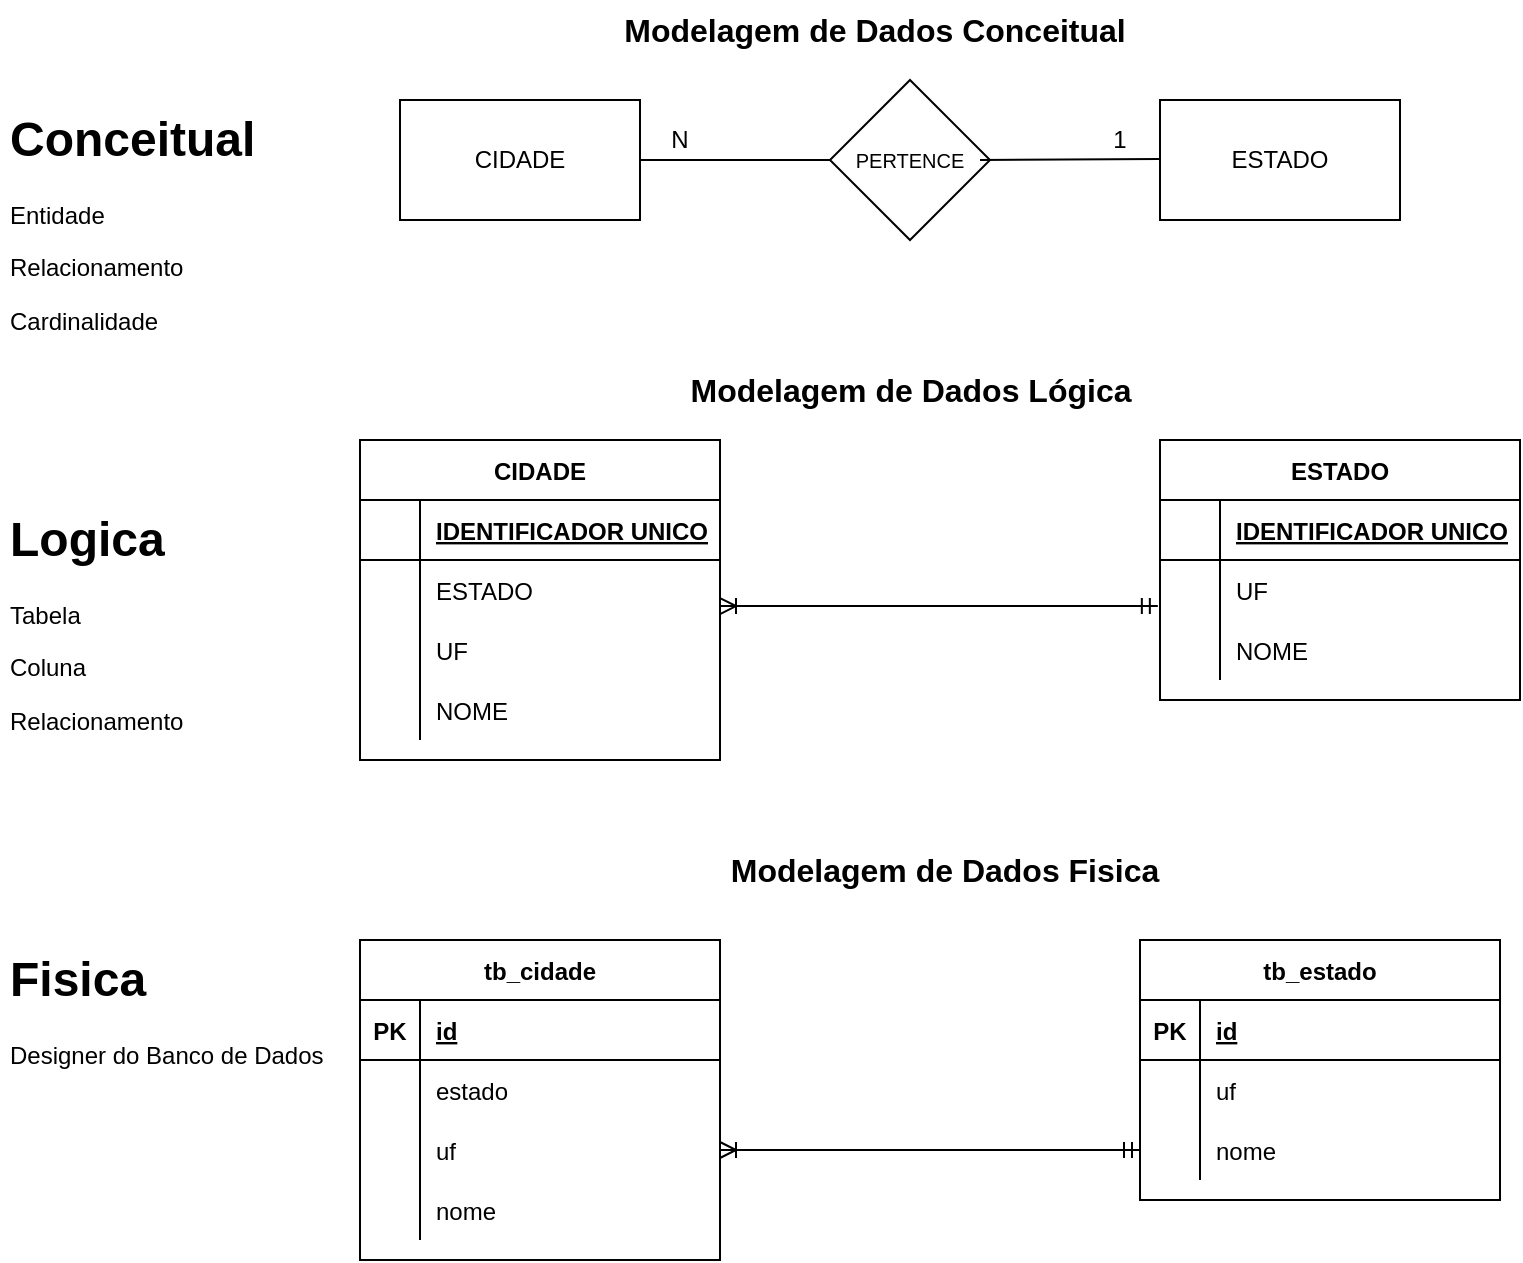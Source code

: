 <mxfile version="16.6.1" type="google"><diagram id="S7LbzGMZ92mY5QWiVut3" name="Page-1"><mxGraphModel dx="2062" dy="804" grid="1" gridSize="10" guides="1" tooltips="1" connect="1" arrows="1" fold="1" page="1" pageScale="1" pageWidth="850" pageHeight="1100" math="0" shadow="0"><root><mxCell id="0"/><mxCell id="1" parent="0"/><mxCell id="Nl35P5R4_2IMoa9jTBfk-1" value="&lt;b&gt;&lt;font style=&quot;font-size: 16px&quot;&gt;Modelagem de Dados Conceitual&lt;/font&gt;&lt;/b&gt;" style="text;html=1;strokeColor=none;fillColor=none;align=center;verticalAlign=middle;whiteSpace=wrap;rounded=0;" parent="1" vertex="1"><mxGeometry x="305" y="70" width="285" height="30" as="geometry"/></mxCell><mxCell id="Nl35P5R4_2IMoa9jTBfk-2" value="&lt;h1&gt;Conceitual&lt;/h1&gt;&lt;p&gt;Entidade&lt;/p&gt;&lt;p&gt;Relacionamento&lt;/p&gt;&lt;p&gt;Cardinalidade&lt;/p&gt;" style="text;html=1;strokeColor=none;fillColor=none;spacing=5;spacingTop=-20;whiteSpace=wrap;overflow=hidden;rounded=0;" parent="1" vertex="1"><mxGeometry x="10" y="120" width="180" height="120" as="geometry"/></mxCell><mxCell id="Nl35P5R4_2IMoa9jTBfk-3" value="CIDADE" style="rounded=0;whiteSpace=wrap;html=1;" parent="1" vertex="1"><mxGeometry x="210" y="120" width="120" height="60" as="geometry"/></mxCell><mxCell id="Nl35P5R4_2IMoa9jTBfk-4" value="ESTADO" style="rounded=0;whiteSpace=wrap;html=1;" parent="1" vertex="1"><mxGeometry x="590" y="120" width="120" height="60" as="geometry"/></mxCell><mxCell id="Nl35P5R4_2IMoa9jTBfk-5" value="&lt;font style=&quot;font-size: 10px&quot;&gt;PERTENCE&lt;/font&gt;" style="rhombus;whiteSpace=wrap;html=1;" parent="1" vertex="1"><mxGeometry x="425" y="110" width="80" height="80" as="geometry"/></mxCell><mxCell id="Nl35P5R4_2IMoa9jTBfk-6" value="" style="endArrow=none;html=1;exitX=1;exitY=0.5;exitDx=0;exitDy=0;entryX=0;entryY=0.5;entryDx=0;entryDy=0;" parent="1" source="Nl35P5R4_2IMoa9jTBfk-3" target="Nl35P5R4_2IMoa9jTBfk-5" edge="1"><mxGeometry width="50" height="50" relative="1" as="geometry"><mxPoint x="400" y="200" as="sourcePoint"/><mxPoint x="420" y="150" as="targetPoint"/></mxGeometry></mxCell><mxCell id="Nl35P5R4_2IMoa9jTBfk-7" value="" style="endArrow=none;html=1;entryX=0;entryY=0.5;entryDx=0;entryDy=0;" parent="1" edge="1"><mxGeometry width="50" height="50" relative="1" as="geometry"><mxPoint x="500" y="150" as="sourcePoint"/><mxPoint x="590" y="149.5" as="targetPoint"/></mxGeometry></mxCell><mxCell id="Nl35P5R4_2IMoa9jTBfk-8" value="N" style="text;html=1;strokeColor=none;fillColor=none;align=center;verticalAlign=middle;whiteSpace=wrap;rounded=0;" parent="1" vertex="1"><mxGeometry x="330" y="130" width="40" height="20" as="geometry"/></mxCell><mxCell id="Nl35P5R4_2IMoa9jTBfk-9" value="1" style="text;html=1;strokeColor=none;fillColor=none;align=center;verticalAlign=middle;whiteSpace=wrap;rounded=0;" parent="1" vertex="1"><mxGeometry x="550" y="130" width="40" height="20" as="geometry"/></mxCell><mxCell id="Nl35P5R4_2IMoa9jTBfk-10" value="&lt;b&gt;&lt;font style=&quot;font-size: 16px&quot;&gt;Modelagem de Dados Lógica&lt;/font&gt;&lt;/b&gt;" style="text;html=1;strokeColor=none;fillColor=none;align=center;verticalAlign=middle;whiteSpace=wrap;rounded=0;" parent="1" vertex="1"><mxGeometry x="322.5" y="250" width="285" height="30" as="geometry"/></mxCell><mxCell id="Nl35P5R4_2IMoa9jTBfk-11" value="&lt;h1&gt;Logica&lt;/h1&gt;&lt;p&gt;Tabela&lt;/p&gt;&lt;p&gt;Coluna&lt;/p&gt;&lt;p&gt;Relacionamento&lt;/p&gt;" style="text;html=1;strokeColor=none;fillColor=none;spacing=5;spacingTop=-20;whiteSpace=wrap;overflow=hidden;rounded=0;" parent="1" vertex="1"><mxGeometry x="10" y="320" width="180" height="120" as="geometry"/></mxCell><mxCell id="Nl35P5R4_2IMoa9jTBfk-12" value="CIDADE" style="shape=table;startSize=30;container=1;collapsible=1;childLayout=tableLayout;fixedRows=1;rowLines=0;fontStyle=1;align=center;resizeLast=1;" parent="1" vertex="1"><mxGeometry x="190" y="290" width="180" height="160" as="geometry"/></mxCell><mxCell id="Nl35P5R4_2IMoa9jTBfk-13" value="" style="shape=partialRectangle;collapsible=0;dropTarget=0;pointerEvents=0;fillColor=none;top=0;left=0;bottom=1;right=0;points=[[0,0.5],[1,0.5]];portConstraint=eastwest;" parent="Nl35P5R4_2IMoa9jTBfk-12" vertex="1"><mxGeometry y="30" width="180" height="30" as="geometry"/></mxCell><mxCell id="Nl35P5R4_2IMoa9jTBfk-14" value="" style="shape=partialRectangle;connectable=0;fillColor=none;top=0;left=0;bottom=0;right=0;fontStyle=1;overflow=hidden;" parent="Nl35P5R4_2IMoa9jTBfk-13" vertex="1"><mxGeometry width="30" height="30" as="geometry"><mxRectangle width="30" height="30" as="alternateBounds"/></mxGeometry></mxCell><mxCell id="Nl35P5R4_2IMoa9jTBfk-15" value="IDENTIFICADOR UNICO" style="shape=partialRectangle;connectable=0;fillColor=none;top=0;left=0;bottom=0;right=0;align=left;spacingLeft=6;fontStyle=5;overflow=hidden;" parent="Nl35P5R4_2IMoa9jTBfk-13" vertex="1"><mxGeometry x="30" width="150" height="30" as="geometry"><mxRectangle width="150" height="30" as="alternateBounds"/></mxGeometry></mxCell><mxCell id="Nl35P5R4_2IMoa9jTBfk-16" value="" style="shape=partialRectangle;collapsible=0;dropTarget=0;pointerEvents=0;fillColor=none;top=0;left=0;bottom=0;right=0;points=[[0,0.5],[1,0.5]];portConstraint=eastwest;" parent="Nl35P5R4_2IMoa9jTBfk-12" vertex="1"><mxGeometry y="60" width="180" height="30" as="geometry"/></mxCell><mxCell id="Nl35P5R4_2IMoa9jTBfk-17" value="" style="shape=partialRectangle;connectable=0;fillColor=none;top=0;left=0;bottom=0;right=0;editable=1;overflow=hidden;" parent="Nl35P5R4_2IMoa9jTBfk-16" vertex="1"><mxGeometry width="30" height="30" as="geometry"><mxRectangle width="30" height="30" as="alternateBounds"/></mxGeometry></mxCell><mxCell id="Nl35P5R4_2IMoa9jTBfk-18" value="ESTADO" style="shape=partialRectangle;connectable=0;fillColor=none;top=0;left=0;bottom=0;right=0;align=left;spacingLeft=6;overflow=hidden;" parent="Nl35P5R4_2IMoa9jTBfk-16" vertex="1"><mxGeometry x="30" width="150" height="30" as="geometry"><mxRectangle width="150" height="30" as="alternateBounds"/></mxGeometry></mxCell><mxCell id="Nl35P5R4_2IMoa9jTBfk-19" value="" style="shape=partialRectangle;collapsible=0;dropTarget=0;pointerEvents=0;fillColor=none;top=0;left=0;bottom=0;right=0;points=[[0,0.5],[1,0.5]];portConstraint=eastwest;" parent="Nl35P5R4_2IMoa9jTBfk-12" vertex="1"><mxGeometry y="90" width="180" height="30" as="geometry"/></mxCell><mxCell id="Nl35P5R4_2IMoa9jTBfk-20" value="" style="shape=partialRectangle;connectable=0;fillColor=none;top=0;left=0;bottom=0;right=0;editable=1;overflow=hidden;" parent="Nl35P5R4_2IMoa9jTBfk-19" vertex="1"><mxGeometry width="30" height="30" as="geometry"><mxRectangle width="30" height="30" as="alternateBounds"/></mxGeometry></mxCell><mxCell id="Nl35P5R4_2IMoa9jTBfk-21" value="UF" style="shape=partialRectangle;connectable=0;fillColor=none;top=0;left=0;bottom=0;right=0;align=left;spacingLeft=6;overflow=hidden;" parent="Nl35P5R4_2IMoa9jTBfk-19" vertex="1"><mxGeometry x="30" width="150" height="30" as="geometry"><mxRectangle width="150" height="30" as="alternateBounds"/></mxGeometry></mxCell><mxCell id="Nl35P5R4_2IMoa9jTBfk-22" value="" style="shape=partialRectangle;collapsible=0;dropTarget=0;pointerEvents=0;fillColor=none;top=0;left=0;bottom=0;right=0;points=[[0,0.5],[1,0.5]];portConstraint=eastwest;" parent="Nl35P5R4_2IMoa9jTBfk-12" vertex="1"><mxGeometry y="120" width="180" height="30" as="geometry"/></mxCell><mxCell id="Nl35P5R4_2IMoa9jTBfk-23" value="" style="shape=partialRectangle;connectable=0;fillColor=none;top=0;left=0;bottom=0;right=0;editable=1;overflow=hidden;" parent="Nl35P5R4_2IMoa9jTBfk-22" vertex="1"><mxGeometry width="30" height="30" as="geometry"><mxRectangle width="30" height="30" as="alternateBounds"/></mxGeometry></mxCell><mxCell id="Nl35P5R4_2IMoa9jTBfk-24" value="NOME" style="shape=partialRectangle;connectable=0;fillColor=none;top=0;left=0;bottom=0;right=0;align=left;spacingLeft=6;overflow=hidden;" parent="Nl35P5R4_2IMoa9jTBfk-22" vertex="1"><mxGeometry x="30" width="150" height="30" as="geometry"><mxRectangle width="150" height="30" as="alternateBounds"/></mxGeometry></mxCell><mxCell id="Nl35P5R4_2IMoa9jTBfk-25" value="ESTADO" style="shape=table;startSize=30;container=1;collapsible=1;childLayout=tableLayout;fixedRows=1;rowLines=0;fontStyle=1;align=center;resizeLast=1;" parent="1" vertex="1"><mxGeometry x="590" y="290" width="180" height="130" as="geometry"/></mxCell><mxCell id="Nl35P5R4_2IMoa9jTBfk-26" value="" style="shape=partialRectangle;collapsible=0;dropTarget=0;pointerEvents=0;fillColor=none;top=0;left=0;bottom=1;right=0;points=[[0,0.5],[1,0.5]];portConstraint=eastwest;" parent="Nl35P5R4_2IMoa9jTBfk-25" vertex="1"><mxGeometry y="30" width="180" height="30" as="geometry"/></mxCell><mxCell id="Nl35P5R4_2IMoa9jTBfk-27" value="" style="shape=partialRectangle;connectable=0;fillColor=none;top=0;left=0;bottom=0;right=0;fontStyle=1;overflow=hidden;" parent="Nl35P5R4_2IMoa9jTBfk-26" vertex="1"><mxGeometry width="30" height="30" as="geometry"><mxRectangle width="30" height="30" as="alternateBounds"/></mxGeometry></mxCell><mxCell id="Nl35P5R4_2IMoa9jTBfk-28" value="IDENTIFICADOR UNICO" style="shape=partialRectangle;connectable=0;fillColor=none;top=0;left=0;bottom=0;right=0;align=left;spacingLeft=6;fontStyle=5;overflow=hidden;" parent="Nl35P5R4_2IMoa9jTBfk-26" vertex="1"><mxGeometry x="30" width="150" height="30" as="geometry"><mxRectangle width="150" height="30" as="alternateBounds"/></mxGeometry></mxCell><mxCell id="Nl35P5R4_2IMoa9jTBfk-29" value="" style="shape=partialRectangle;collapsible=0;dropTarget=0;pointerEvents=0;fillColor=none;top=0;left=0;bottom=0;right=0;points=[[0,0.5],[1,0.5]];portConstraint=eastwest;" parent="Nl35P5R4_2IMoa9jTBfk-25" vertex="1"><mxGeometry y="60" width="180" height="30" as="geometry"/></mxCell><mxCell id="Nl35P5R4_2IMoa9jTBfk-30" value="" style="shape=partialRectangle;connectable=0;fillColor=none;top=0;left=0;bottom=0;right=0;editable=1;overflow=hidden;" parent="Nl35P5R4_2IMoa9jTBfk-29" vertex="1"><mxGeometry width="30" height="30" as="geometry"><mxRectangle width="30" height="30" as="alternateBounds"/></mxGeometry></mxCell><mxCell id="Nl35P5R4_2IMoa9jTBfk-31" value="UF" style="shape=partialRectangle;connectable=0;fillColor=none;top=0;left=0;bottom=0;right=0;align=left;spacingLeft=6;overflow=hidden;" parent="Nl35P5R4_2IMoa9jTBfk-29" vertex="1"><mxGeometry x="30" width="150" height="30" as="geometry"><mxRectangle width="150" height="30" as="alternateBounds"/></mxGeometry></mxCell><mxCell id="Nl35P5R4_2IMoa9jTBfk-32" value="" style="shape=partialRectangle;collapsible=0;dropTarget=0;pointerEvents=0;fillColor=none;top=0;left=0;bottom=0;right=0;points=[[0,0.5],[1,0.5]];portConstraint=eastwest;" parent="Nl35P5R4_2IMoa9jTBfk-25" vertex="1"><mxGeometry y="90" width="180" height="30" as="geometry"/></mxCell><mxCell id="Nl35P5R4_2IMoa9jTBfk-33" value="" style="shape=partialRectangle;connectable=0;fillColor=none;top=0;left=0;bottom=0;right=0;editable=1;overflow=hidden;" parent="Nl35P5R4_2IMoa9jTBfk-32" vertex="1"><mxGeometry width="30" height="30" as="geometry"><mxRectangle width="30" height="30" as="alternateBounds"/></mxGeometry></mxCell><mxCell id="Nl35P5R4_2IMoa9jTBfk-34" value="NOME" style="shape=partialRectangle;connectable=0;fillColor=none;top=0;left=0;bottom=0;right=0;align=left;spacingLeft=6;overflow=hidden;" parent="Nl35P5R4_2IMoa9jTBfk-32" vertex="1"><mxGeometry x="30" width="150" height="30" as="geometry"><mxRectangle width="150" height="30" as="alternateBounds"/></mxGeometry></mxCell><mxCell id="Nl35P5R4_2IMoa9jTBfk-35" value="" style="edgeStyle=entityRelationEdgeStyle;fontSize=12;html=1;endArrow=ERoneToMany;startArrow=ERmandOne;entryX=1;entryY=0.767;entryDx=0;entryDy=0;entryPerimeter=0;exitX=-0.006;exitY=0.767;exitDx=0;exitDy=0;exitPerimeter=0;" parent="1" source="Nl35P5R4_2IMoa9jTBfk-29" target="Nl35P5R4_2IMoa9jTBfk-16" edge="1"><mxGeometry width="100" height="100" relative="1" as="geometry"><mxPoint x="580" y="373" as="sourcePoint"/><mxPoint x="450" y="190" as="targetPoint"/></mxGeometry></mxCell><mxCell id="Nl35P5R4_2IMoa9jTBfk-36" value="&lt;b&gt;&lt;font style=&quot;font-size: 16px&quot;&gt;Modelagem de Dados Fisica&lt;/font&gt;&lt;/b&gt;" style="text;html=1;strokeColor=none;fillColor=none;align=center;verticalAlign=middle;whiteSpace=wrap;rounded=0;" parent="1" vertex="1"><mxGeometry x="340" y="490" width="285" height="30" as="geometry"/></mxCell><mxCell id="Nl35P5R4_2IMoa9jTBfk-37" value="&lt;h1&gt;Fisica&lt;/h1&gt;&lt;p&gt;Designer do Banco de Dados&lt;br&gt;&lt;/p&gt;" style="text;html=1;strokeColor=none;fillColor=none;spacing=5;spacingTop=-20;whiteSpace=wrap;overflow=hidden;rounded=0;" parent="1" vertex="1"><mxGeometry x="10" y="540" width="180" height="120" as="geometry"/></mxCell><mxCell id="Nl35P5R4_2IMoa9jTBfk-38" value="tb_cidade" style="shape=table;startSize=30;container=1;collapsible=1;childLayout=tableLayout;fixedRows=1;rowLines=0;fontStyle=1;align=center;resizeLast=1;" parent="1" vertex="1"><mxGeometry x="190" y="540" width="180" height="160" as="geometry"><mxRectangle x="190" y="540" width="90" height="30" as="alternateBounds"/></mxGeometry></mxCell><mxCell id="Nl35P5R4_2IMoa9jTBfk-39" value="" style="shape=partialRectangle;collapsible=0;dropTarget=0;pointerEvents=0;fillColor=none;top=0;left=0;bottom=1;right=0;points=[[0,0.5],[1,0.5]];portConstraint=eastwest;" parent="Nl35P5R4_2IMoa9jTBfk-38" vertex="1"><mxGeometry y="30" width="180" height="30" as="geometry"/></mxCell><mxCell id="Nl35P5R4_2IMoa9jTBfk-40" value="PK" style="shape=partialRectangle;connectable=0;fillColor=none;top=0;left=0;bottom=0;right=0;fontStyle=1;overflow=hidden;" parent="Nl35P5R4_2IMoa9jTBfk-39" vertex="1"><mxGeometry width="30" height="30" as="geometry"><mxRectangle width="30" height="30" as="alternateBounds"/></mxGeometry></mxCell><mxCell id="Nl35P5R4_2IMoa9jTBfk-41" value="id" style="shape=partialRectangle;connectable=0;fillColor=none;top=0;left=0;bottom=0;right=0;align=left;spacingLeft=6;fontStyle=5;overflow=hidden;" parent="Nl35P5R4_2IMoa9jTBfk-39" vertex="1"><mxGeometry x="30" width="150" height="30" as="geometry"><mxRectangle width="150" height="30" as="alternateBounds"/></mxGeometry></mxCell><mxCell id="Nl35P5R4_2IMoa9jTBfk-42" value="" style="shape=partialRectangle;collapsible=0;dropTarget=0;pointerEvents=0;fillColor=none;top=0;left=0;bottom=0;right=0;points=[[0,0.5],[1,0.5]];portConstraint=eastwest;" parent="Nl35P5R4_2IMoa9jTBfk-38" vertex="1"><mxGeometry y="60" width="180" height="30" as="geometry"/></mxCell><mxCell id="Nl35P5R4_2IMoa9jTBfk-43" value="" style="shape=partialRectangle;connectable=0;fillColor=none;top=0;left=0;bottom=0;right=0;editable=1;overflow=hidden;" parent="Nl35P5R4_2IMoa9jTBfk-42" vertex="1"><mxGeometry width="30" height="30" as="geometry"><mxRectangle width="30" height="30" as="alternateBounds"/></mxGeometry></mxCell><mxCell id="Nl35P5R4_2IMoa9jTBfk-44" value="estado" style="shape=partialRectangle;connectable=0;fillColor=none;top=0;left=0;bottom=0;right=0;align=left;spacingLeft=6;overflow=hidden;" parent="Nl35P5R4_2IMoa9jTBfk-42" vertex="1"><mxGeometry x="30" width="150" height="30" as="geometry"><mxRectangle width="150" height="30" as="alternateBounds"/></mxGeometry></mxCell><mxCell id="Nl35P5R4_2IMoa9jTBfk-45" value="" style="shape=partialRectangle;collapsible=0;dropTarget=0;pointerEvents=0;fillColor=none;top=0;left=0;bottom=0;right=0;points=[[0,0.5],[1,0.5]];portConstraint=eastwest;" parent="Nl35P5R4_2IMoa9jTBfk-38" vertex="1"><mxGeometry y="90" width="180" height="30" as="geometry"/></mxCell><mxCell id="Nl35P5R4_2IMoa9jTBfk-46" value="" style="shape=partialRectangle;connectable=0;fillColor=none;top=0;left=0;bottom=0;right=0;editable=1;overflow=hidden;" parent="Nl35P5R4_2IMoa9jTBfk-45" vertex="1"><mxGeometry width="30" height="30" as="geometry"><mxRectangle width="30" height="30" as="alternateBounds"/></mxGeometry></mxCell><mxCell id="Nl35P5R4_2IMoa9jTBfk-47" value="uf" style="shape=partialRectangle;connectable=0;fillColor=none;top=0;left=0;bottom=0;right=0;align=left;spacingLeft=6;overflow=hidden;fontStyle=0" parent="Nl35P5R4_2IMoa9jTBfk-45" vertex="1"><mxGeometry x="30" width="150" height="30" as="geometry"><mxRectangle width="150" height="30" as="alternateBounds"/></mxGeometry></mxCell><mxCell id="Nl35P5R4_2IMoa9jTBfk-48" value="" style="shape=partialRectangle;collapsible=0;dropTarget=0;pointerEvents=0;fillColor=none;top=0;left=0;bottom=0;right=0;points=[[0,0.5],[1,0.5]];portConstraint=eastwest;" parent="Nl35P5R4_2IMoa9jTBfk-38" vertex="1"><mxGeometry y="120" width="180" height="30" as="geometry"/></mxCell><mxCell id="Nl35P5R4_2IMoa9jTBfk-49" value="" style="shape=partialRectangle;connectable=0;fillColor=none;top=0;left=0;bottom=0;right=0;editable=1;overflow=hidden;" parent="Nl35P5R4_2IMoa9jTBfk-48" vertex="1"><mxGeometry width="30" height="30" as="geometry"><mxRectangle width="30" height="30" as="alternateBounds"/></mxGeometry></mxCell><mxCell id="Nl35P5R4_2IMoa9jTBfk-50" value="nome" style="shape=partialRectangle;connectable=0;fillColor=none;top=0;left=0;bottom=0;right=0;align=left;spacingLeft=6;overflow=hidden;" parent="Nl35P5R4_2IMoa9jTBfk-48" vertex="1"><mxGeometry x="30" width="150" height="30" as="geometry"><mxRectangle width="150" height="30" as="alternateBounds"/></mxGeometry></mxCell><mxCell id="Nl35P5R4_2IMoa9jTBfk-51" value="tb_estado" style="shape=table;startSize=30;container=1;collapsible=1;childLayout=tableLayout;fixedRows=1;rowLines=0;fontStyle=1;align=center;resizeLast=1;" parent="1" vertex="1"><mxGeometry x="580" y="540" width="180" height="130" as="geometry"/></mxCell><mxCell id="Nl35P5R4_2IMoa9jTBfk-52" value="" style="shape=partialRectangle;collapsible=0;dropTarget=0;pointerEvents=0;fillColor=none;top=0;left=0;bottom=1;right=0;points=[[0,0.5],[1,0.5]];portConstraint=eastwest;" parent="Nl35P5R4_2IMoa9jTBfk-51" vertex="1"><mxGeometry y="30" width="180" height="30" as="geometry"/></mxCell><mxCell id="Nl35P5R4_2IMoa9jTBfk-53" value="PK" style="shape=partialRectangle;connectable=0;fillColor=none;top=0;left=0;bottom=0;right=0;fontStyle=1;overflow=hidden;" parent="Nl35P5R4_2IMoa9jTBfk-52" vertex="1"><mxGeometry width="30" height="30" as="geometry"><mxRectangle width="30" height="30" as="alternateBounds"/></mxGeometry></mxCell><mxCell id="Nl35P5R4_2IMoa9jTBfk-54" value="id" style="shape=partialRectangle;connectable=0;fillColor=none;top=0;left=0;bottom=0;right=0;align=left;spacingLeft=6;fontStyle=5;overflow=hidden;" parent="Nl35P5R4_2IMoa9jTBfk-52" vertex="1"><mxGeometry x="30" width="150" height="30" as="geometry"><mxRectangle width="150" height="30" as="alternateBounds"/></mxGeometry></mxCell><mxCell id="Nl35P5R4_2IMoa9jTBfk-55" value="" style="shape=partialRectangle;collapsible=0;dropTarget=0;pointerEvents=0;fillColor=none;top=0;left=0;bottom=0;right=0;points=[[0,0.5],[1,0.5]];portConstraint=eastwest;" parent="Nl35P5R4_2IMoa9jTBfk-51" vertex="1"><mxGeometry y="60" width="180" height="30" as="geometry"/></mxCell><mxCell id="Nl35P5R4_2IMoa9jTBfk-56" value="" style="shape=partialRectangle;connectable=0;fillColor=none;top=0;left=0;bottom=0;right=0;editable=1;overflow=hidden;" parent="Nl35P5R4_2IMoa9jTBfk-55" vertex="1"><mxGeometry width="30" height="30" as="geometry"><mxRectangle width="30" height="30" as="alternateBounds"/></mxGeometry></mxCell><mxCell id="Nl35P5R4_2IMoa9jTBfk-57" value="uf" style="shape=partialRectangle;connectable=0;fillColor=none;top=0;left=0;bottom=0;right=0;align=left;spacingLeft=6;overflow=hidden;fontStyle=0" parent="Nl35P5R4_2IMoa9jTBfk-55" vertex="1"><mxGeometry x="30" width="150" height="30" as="geometry"><mxRectangle width="150" height="30" as="alternateBounds"/></mxGeometry></mxCell><mxCell id="Nl35P5R4_2IMoa9jTBfk-58" value="" style="shape=partialRectangle;collapsible=0;dropTarget=0;pointerEvents=0;fillColor=none;top=0;left=0;bottom=0;right=0;points=[[0,0.5],[1,0.5]];portConstraint=eastwest;" parent="Nl35P5R4_2IMoa9jTBfk-51" vertex="1"><mxGeometry y="90" width="180" height="30" as="geometry"/></mxCell><mxCell id="Nl35P5R4_2IMoa9jTBfk-59" value="" style="shape=partialRectangle;connectable=0;fillColor=none;top=0;left=0;bottom=0;right=0;editable=1;overflow=hidden;" parent="Nl35P5R4_2IMoa9jTBfk-58" vertex="1"><mxGeometry width="30" height="30" as="geometry"><mxRectangle width="30" height="30" as="alternateBounds"/></mxGeometry></mxCell><mxCell id="Nl35P5R4_2IMoa9jTBfk-60" value="nome" style="shape=partialRectangle;connectable=0;fillColor=none;top=0;left=0;bottom=0;right=0;align=left;spacingLeft=6;overflow=hidden;" parent="Nl35P5R4_2IMoa9jTBfk-58" vertex="1"><mxGeometry x="30" width="150" height="30" as="geometry"><mxRectangle width="150" height="30" as="alternateBounds"/></mxGeometry></mxCell><mxCell id="Nl35P5R4_2IMoa9jTBfk-61" value="" style="edgeStyle=entityRelationEdgeStyle;fontSize=12;html=1;endArrow=ERoneToMany;startArrow=ERmandOne;exitX=0;exitY=0.5;exitDx=0;exitDy=0;entryX=1;entryY=0.5;entryDx=0;entryDy=0;" parent="1" source="Nl35P5R4_2IMoa9jTBfk-58" target="Nl35P5R4_2IMoa9jTBfk-45" edge="1"><mxGeometry width="100" height="100" relative="1" as="geometry"><mxPoint x="628.92" y="580" as="sourcePoint"/><mxPoint x="390" y="638" as="targetPoint"/></mxGeometry></mxCell></root></mxGraphModel></diagram></mxfile>